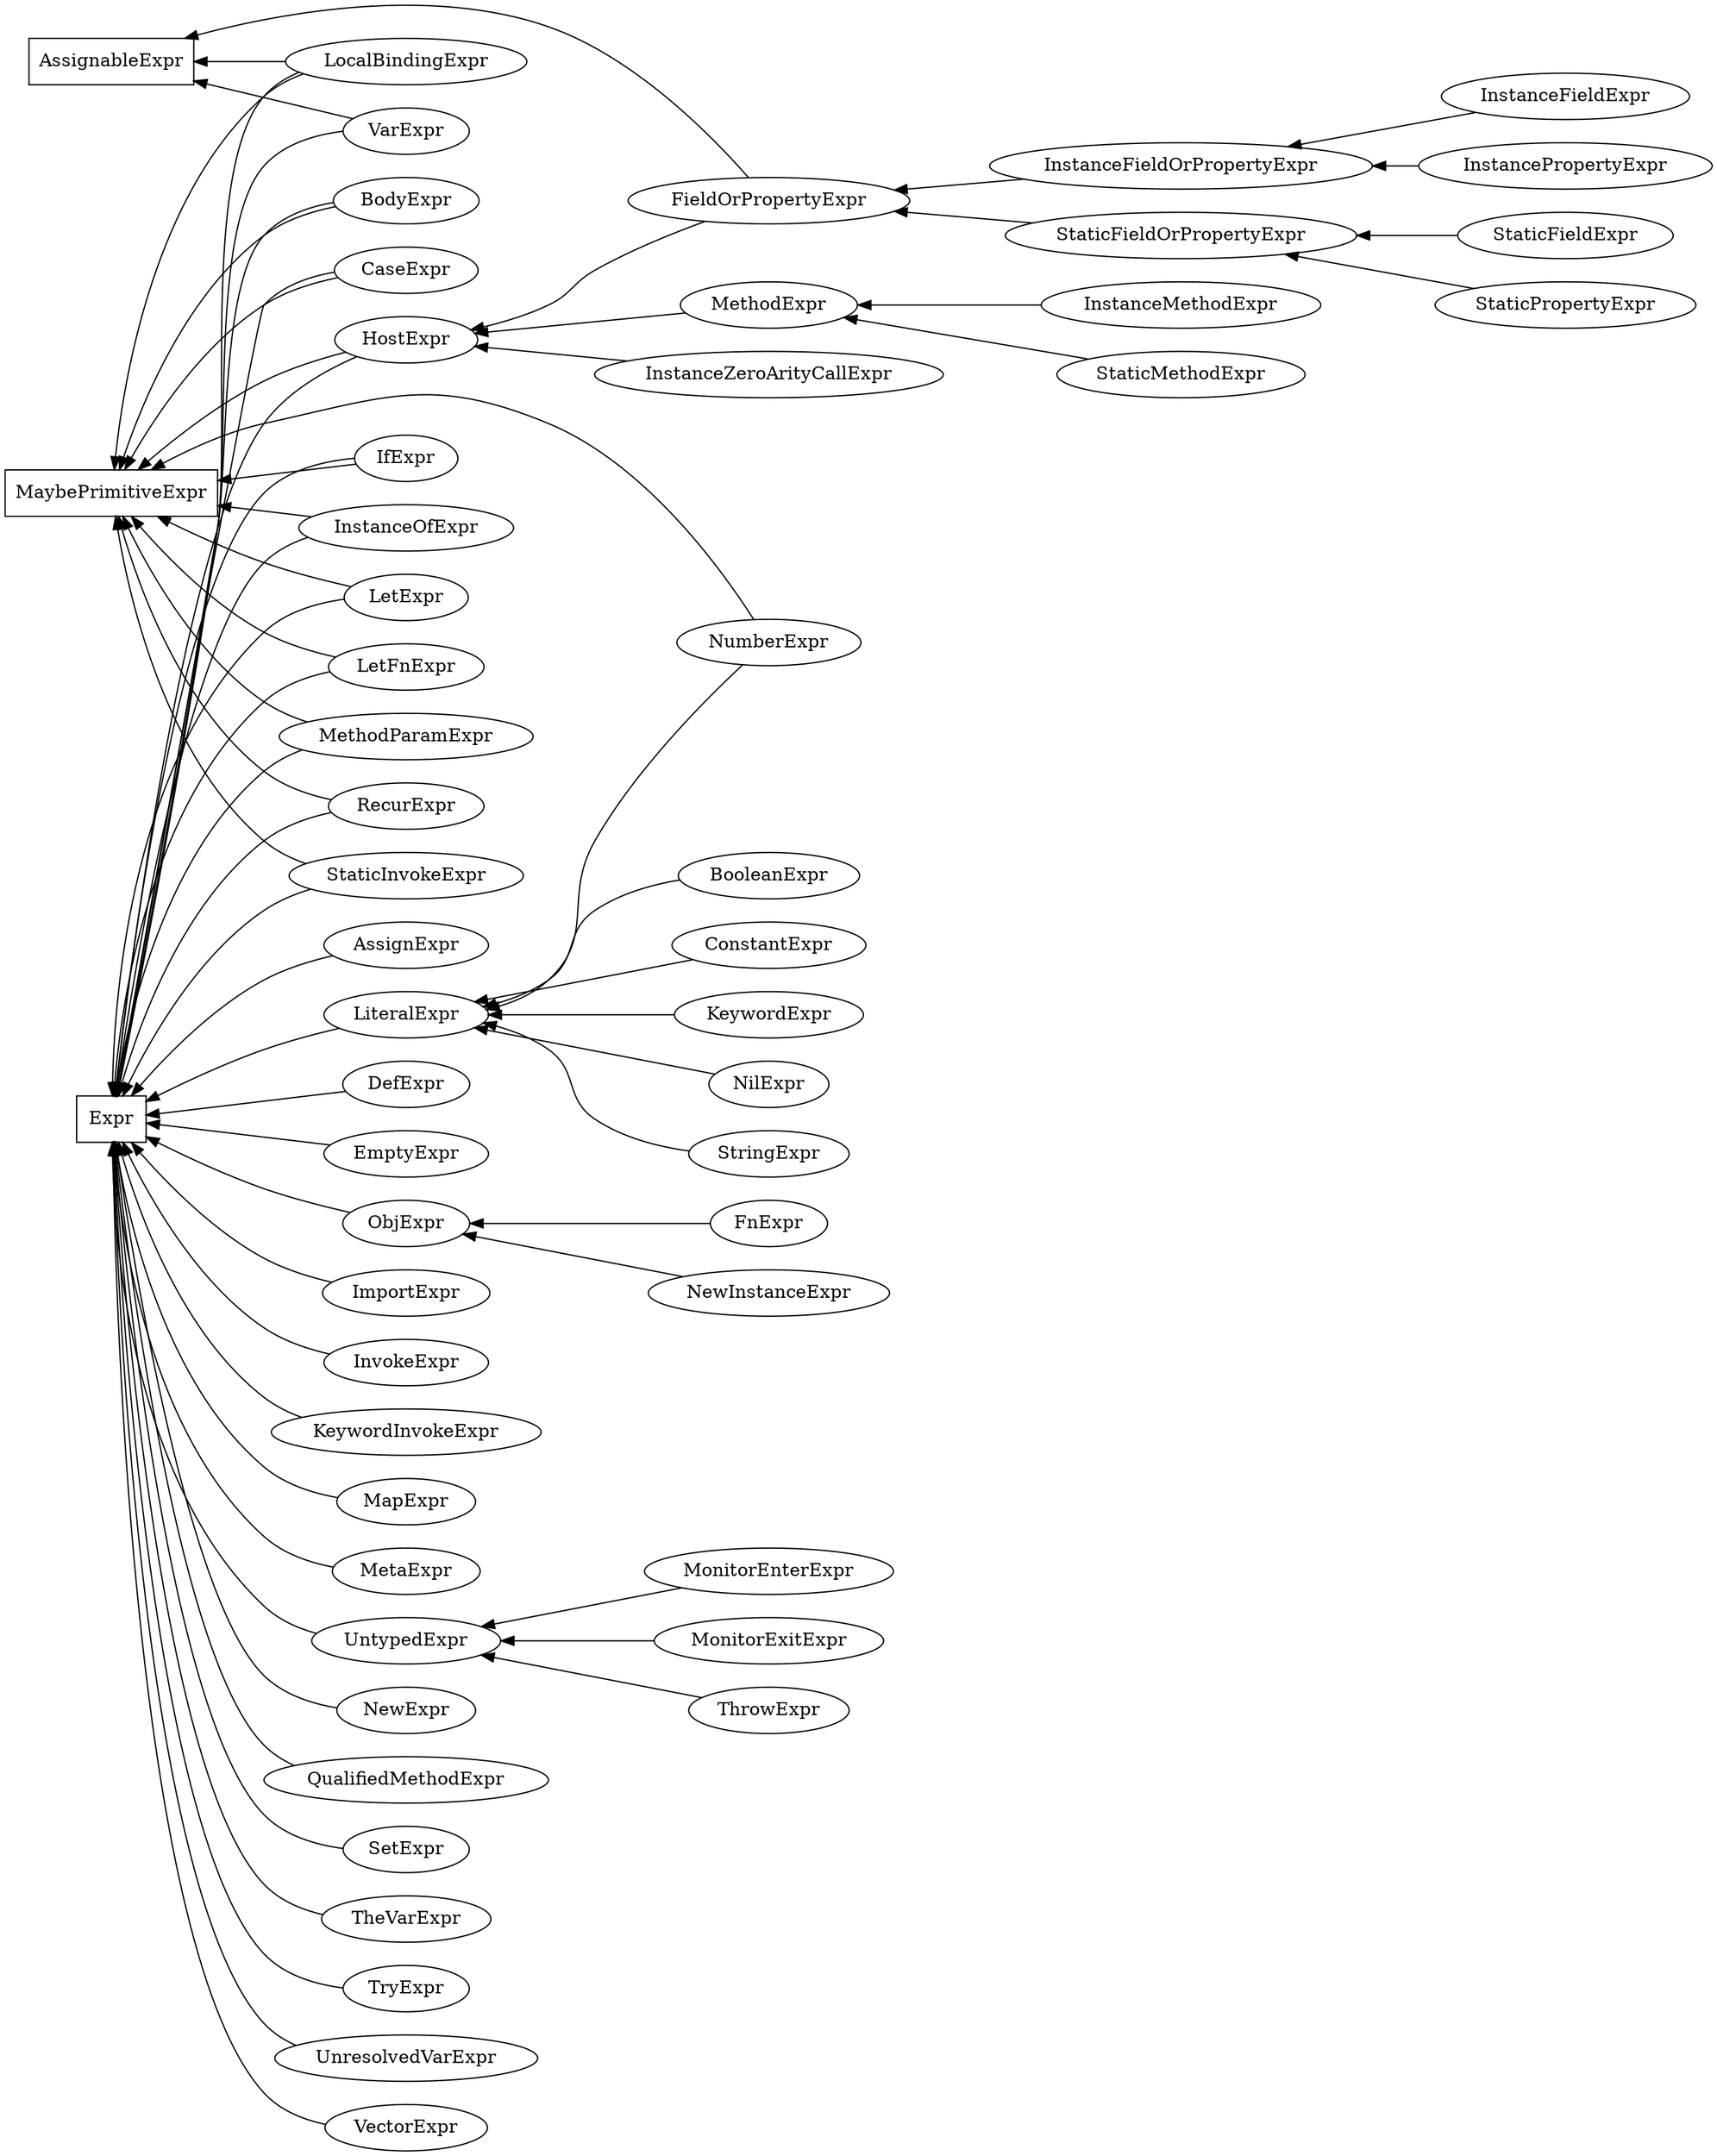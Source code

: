 strict digraph G {

rankdir = RL;

/* here start the interfaces */

{
	node [shape=box];

	AssignableExpr;
	MaybePrimitiveExpr;
	Expr;
}

/* Here start (mostly) the classes */

{
	node [shape=ellipse]           
		   
	AssignExpr                   -> { Expr };          
	BodyExpr                     -> { Expr, MaybePrimitiveExpr };
	BooleanExpr                  -> { LiteralExpr };
	CaseExpr                     -> { Expr, MaybePrimitiveExpr };
	ConstantExpr                 -> { LiteralExpr };
	DefExpr                      -> { Expr };
	EmptyExpr                    -> { Expr };	
	FieldOrPropertyExpr          -> { HostExpr, AssignableExpr };
	FnExpr                       -> { ObjExpr };
	HostExpr                     -> { Expr, MaybePrimitiveExpr };
	IfExpr                       -> { Expr, MaybePrimitiveExpr };
	ImportExpr                   -> { Expr };  
	InstanceFieldOrPropertyExpr  -> { FieldOrPropertyExpr };	
	InstanceFieldExpr            -> { InstanceFieldOrPropertyExpr };
	InstancePropertyExpr         -> { InstanceFieldOrPropertyExpr };
	InstanceMethodExpr           -> { MethodExpr };
	InstanceOfExpr               -> { Expr, MaybePrimitiveExpr };
	InstanceZeroArityCallExpr    -> { HostExpr };         
	InvokeExpr                   -> { Expr };            
	KeywordExpr                  -> { LiteralExpr };
	KeywordInvokeExpr            -> { Expr }; 
	LetExpr                      -> { Expr, MaybePrimitiveExpr };
	LetFnExpr                    -> { Expr, MaybePrimitiveExpr };
	LiteralExpr                  -> { Expr };  
	LocalBindingExpr             -> { Expr, MaybePrimitiveExpr, AssignableExpr };
	MapExpr                      -> { Expr };
	MetaExpr                     -> { Expr };   
	MethodExpr                   -> { HostExpr };
	MethodParamExpr              -> { Expr, MaybePrimitiveExpr };   
	MonitorEnterExpr             -> { UntypedExpr };   
	MonitorExitExpr              -> { UntypedExpr }; 
	NewExpr                      -> { Expr };
	NewInstanceExpr              -> { ObjExpr };
	NilExpr                      -> { LiteralExpr };           
	NumberExpr                   -> { LiteralExpr, MaybePrimitiveExpr };
	ObjExpr                      -> { Expr };                          
	RecurExpr                    -> { Expr, MaybePrimitiveExpr };
	QualifiedMethodExpr          -> { Expr };
	SetExpr                      -> { Expr };   
	StaticFieldOrPropertyExpr    -> {FieldOrPropertyExpr };
	StaticFieldExpr              -> { StaticFieldOrPropertyExpr };
	StaticPropertyExpr           -> { StaticFieldOrPropertyExpr };
	StaticInvokeExpr             -> { Expr, MaybePrimitiveExpr };
	StaticMethodExpr             -> { MethodExpr };
	StringExpr                   -> { LiteralExpr }; 
	TheVarExpr                   -> { Expr };   
	ThrowExpr                    -> { UntypedExpr }; 
	TryExpr                      -> { Expr };   
	UnresolvedVarExpr            -> { Expr };   
	UntypedExpr                  -> { Expr };   
	VarExpr                      -> { Expr, AssignableExpr };   
	VectorExpr                   -> { Expr }; 

}

}
